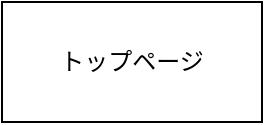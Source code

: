 <mxfile version="13.1.3">
    <diagram id="6hGFLwfOUW9BJ-s0fimq" name="Page-1">
        <mxGraphModel dx="1020" dy="443" grid="1" gridSize="10" guides="1" tooltips="1" connect="1" arrows="1" fold="1" page="1" pageScale="1" pageWidth="827" pageHeight="1169" math="0" shadow="0">
            <root>
                <mxCell id="0"/>
                <mxCell id="1" parent="0"/>
                <mxCell id="3" value="トップページ" style="rounded=0;whiteSpace=wrap;html=1;" vertex="1" parent="1">
                    <mxGeometry x="70" y="110" width="130" height="60" as="geometry"/>
                </mxCell>
            </root>
        </mxGraphModel>
    </diagram>
</mxfile>